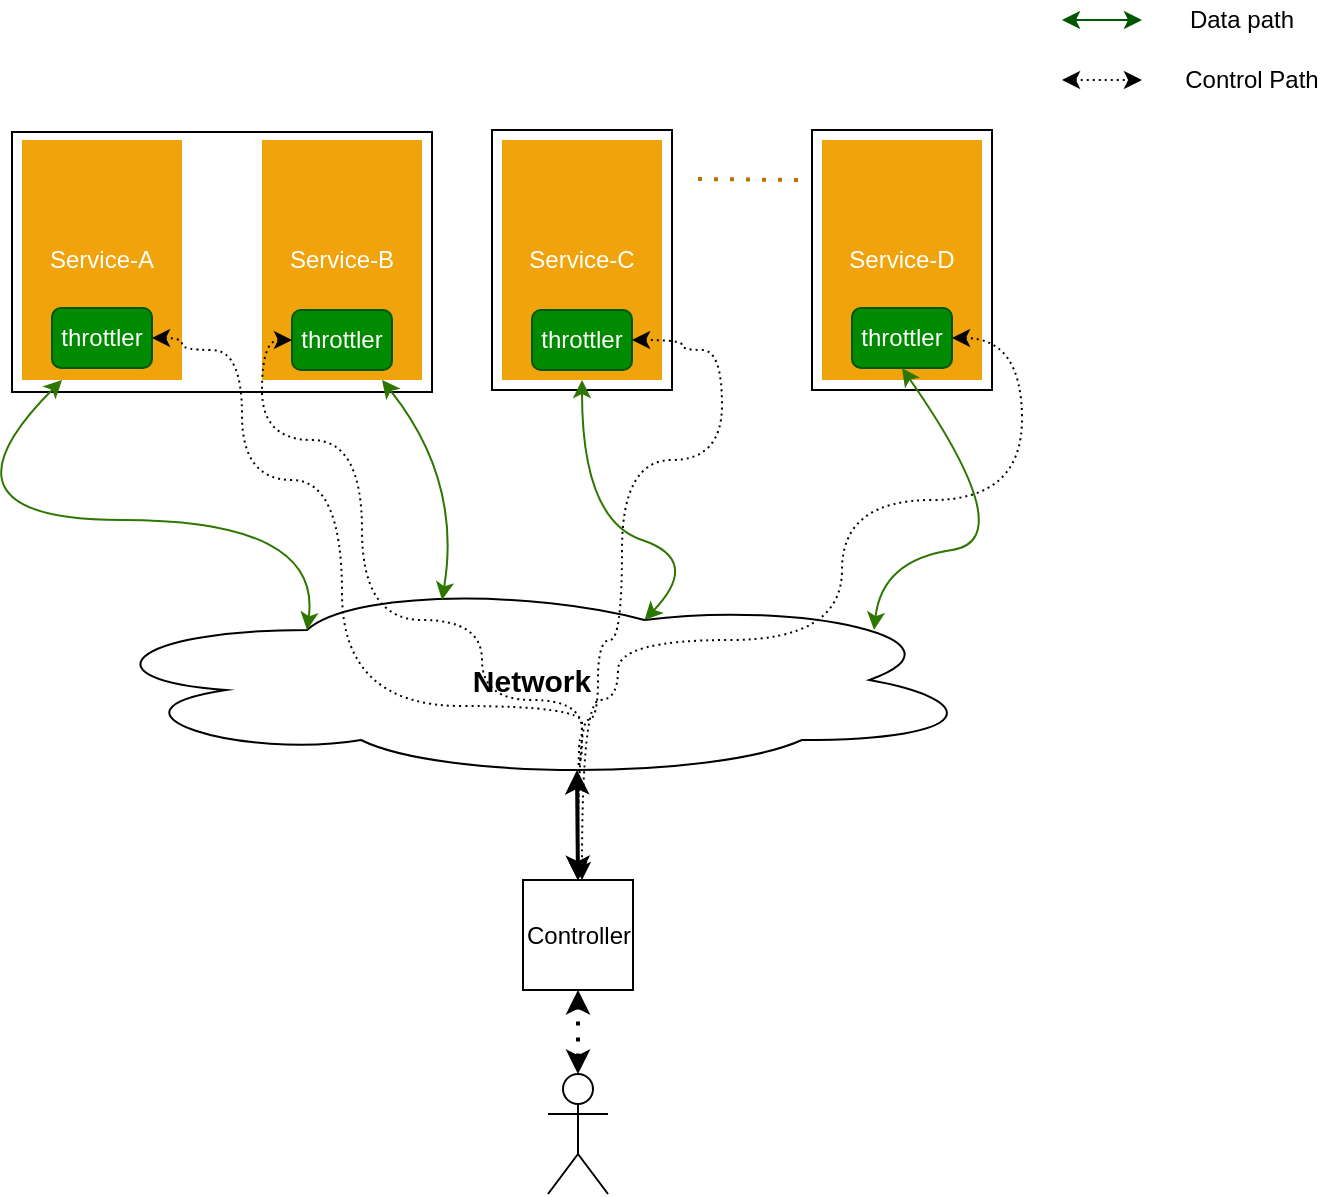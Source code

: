 <mxfile version="14.2.5" type="github">
  <diagram id="BSTLE7_yzejE6WdxNYc8" name="Page-1">
    <mxGraphModel dx="1360" dy="777" grid="1" gridSize="10" guides="1" tooltips="1" connect="1" arrows="1" fold="1" page="1" pageScale="1" pageWidth="850" pageHeight="1100" math="0" shadow="0">
      <root>
        <mxCell id="0" />
        <mxCell id="1" parent="0" />
        <mxCell id="Sye2rz8z6Uivf4PvG4rr-1" value="" style="rounded=0;whiteSpace=wrap;html=1;" vertex="1" parent="1">
          <mxGeometry x="475" y="155" width="90" height="130" as="geometry" />
        </mxCell>
        <mxCell id="Sye2rz8z6Uivf4PvG4rr-2" value="" style="rounded=0;whiteSpace=wrap;html=1;" vertex="1" parent="1">
          <mxGeometry x="315" y="155" width="90" height="130" as="geometry" />
        </mxCell>
        <mxCell id="Sye2rz8z6Uivf4PvG4rr-3" value="" style="rounded=0;whiteSpace=wrap;html=1;" vertex="1" parent="1">
          <mxGeometry x="75" y="156" width="210" height="130" as="geometry" />
        </mxCell>
        <mxCell id="Sye2rz8z6Uivf4PvG4rr-4" value="Service-A" style="rounded=0;whiteSpace=wrap;html=1;fillColor=#f0a30a;fontColor=#ffffff;strokeColor=none;" vertex="1" parent="1">
          <mxGeometry x="80" y="160" width="80" height="120" as="geometry" />
        </mxCell>
        <mxCell id="Sye2rz8z6Uivf4PvG4rr-5" value="Service-B" style="rounded=0;whiteSpace=wrap;html=1;fillColor=#f0a30a;fontColor=#ffffff;strokeColor=none;" vertex="1" parent="1">
          <mxGeometry x="200" y="160" width="80" height="120" as="geometry" />
        </mxCell>
        <mxCell id="Sye2rz8z6Uivf4PvG4rr-6" value="Service-C" style="rounded=0;whiteSpace=wrap;html=1;fillColor=#f0a30a;fontColor=#ffffff;strokeColor=none;" vertex="1" parent="1">
          <mxGeometry x="320" y="160" width="80" height="120" as="geometry" />
        </mxCell>
        <mxCell id="Sye2rz8z6Uivf4PvG4rr-7" value="" style="endArrow=none;dashed=1;html=1;dashPattern=1 3;strokeWidth=2;fillColor=#f0a30a;strokeColor=#BD7000;" edge="1" parent="1">
          <mxGeometry width="50" height="50" relative="1" as="geometry">
            <mxPoint x="418" y="179.5" as="sourcePoint" />
            <mxPoint x="468" y="180" as="targetPoint" />
          </mxGeometry>
        </mxCell>
        <mxCell id="Sye2rz8z6Uivf4PvG4rr-8" value="Service-D" style="rounded=0;whiteSpace=wrap;html=1;fillColor=#f0a30a;fontColor=#ffffff;strokeColor=none;" vertex="1" parent="1">
          <mxGeometry x="480" y="160" width="80" height="120" as="geometry" />
        </mxCell>
        <mxCell id="Sye2rz8z6Uivf4PvG4rr-9" value="throttler" style="rounded=1;whiteSpace=wrap;html=1;fillColor=#008a00;strokeColor=#005700;fontColor=#ffffff;" vertex="1" parent="1">
          <mxGeometry x="95" y="244" width="50" height="30" as="geometry" />
        </mxCell>
        <mxCell id="Sye2rz8z6Uivf4PvG4rr-10" value="throttler" style="rounded=1;whiteSpace=wrap;html=1;fillColor=#008a00;strokeColor=#005700;fontColor=#ffffff;" vertex="1" parent="1">
          <mxGeometry x="215" y="245" width="50" height="30" as="geometry" />
        </mxCell>
        <mxCell id="Sye2rz8z6Uivf4PvG4rr-11" value="throttler" style="rounded=1;whiteSpace=wrap;html=1;fillColor=#008a00;strokeColor=#005700;fontColor=#ffffff;" vertex="1" parent="1">
          <mxGeometry x="335" y="245" width="50" height="30" as="geometry" />
        </mxCell>
        <mxCell id="Sye2rz8z6Uivf4PvG4rr-12" value="throttler" style="rounded=1;whiteSpace=wrap;html=1;fillColor=#008a00;strokeColor=#005700;fontColor=#ffffff;" vertex="1" parent="1">
          <mxGeometry x="495" y="244" width="50" height="30" as="geometry" />
        </mxCell>
        <mxCell id="Sye2rz8z6Uivf4PvG4rr-17" value="&lt;b&gt;&lt;font style=&quot;font-size: 15px&quot;&gt;Network&lt;/font&gt;&lt;/b&gt;" style="ellipse;shape=cloud;whiteSpace=wrap;html=1;" vertex="1" parent="1">
          <mxGeometry x="110" y="380" width="450" height="100" as="geometry" />
        </mxCell>
        <mxCell id="Sye2rz8z6Uivf4PvG4rr-18" value="" style="curved=1;endArrow=classic;html=1;startArrow=classic;startFill=1;entryX=0.25;entryY=1;entryDx=0;entryDy=0;exitX=0.25;exitY=0.25;exitDx=0;exitDy=0;exitPerimeter=0;fillColor=#60a917;strokeColor=#2D7600;" edge="1" parent="1" source="Sye2rz8z6Uivf4PvG4rr-17" target="Sye2rz8z6Uivf4PvG4rr-4">
          <mxGeometry width="50" height="50" relative="1" as="geometry">
            <mxPoint x="330" y="350" as="sourcePoint" />
            <mxPoint x="380" y="300" as="targetPoint" />
            <Array as="points">
              <mxPoint x="230" y="350" />
              <mxPoint x="30" y="350" />
            </Array>
          </mxGeometry>
        </mxCell>
        <mxCell id="Sye2rz8z6Uivf4PvG4rr-19" value="" style="curved=1;endArrow=classic;html=1;startArrow=classic;startFill=1;entryX=0.75;entryY=1;entryDx=0;entryDy=0;exitX=0.4;exitY=0.1;exitDx=0;exitDy=0;exitPerimeter=0;fillColor=#60a917;strokeColor=#2D7600;" edge="1" parent="1" source="Sye2rz8z6Uivf4PvG4rr-17" target="Sye2rz8z6Uivf4PvG4rr-5">
          <mxGeometry width="50" height="50" relative="1" as="geometry">
            <mxPoint x="232.5" y="415" as="sourcePoint" />
            <mxPoint x="129" y="290" as="targetPoint" />
            <Array as="points">
              <mxPoint x="300" y="330" />
            </Array>
          </mxGeometry>
        </mxCell>
        <mxCell id="Sye2rz8z6Uivf4PvG4rr-20" value="" style="curved=1;endArrow=classic;html=1;startArrow=classic;startFill=1;entryX=0.5;entryY=1;entryDx=0;entryDy=0;exitX=0.625;exitY=0.2;exitDx=0;exitDy=0;exitPerimeter=0;fillColor=#60a917;strokeColor=#2D7600;" edge="1" parent="1" source="Sye2rz8z6Uivf4PvG4rr-17" target="Sye2rz8z6Uivf4PvG4rr-6">
          <mxGeometry width="50" height="50" relative="1" as="geometry">
            <mxPoint x="242.5" y="425" as="sourcePoint" />
            <mxPoint x="139" y="300" as="targetPoint" />
            <Array as="points">
              <mxPoint x="420" y="370" />
              <mxPoint x="360" y="350" />
            </Array>
          </mxGeometry>
        </mxCell>
        <mxCell id="Sye2rz8z6Uivf4PvG4rr-21" value="" style="curved=1;endArrow=classic;html=1;startArrow=classic;startFill=1;entryX=0.5;entryY=1;entryDx=0;entryDy=0;exitX=0.88;exitY=0.25;exitDx=0;exitDy=0;exitPerimeter=0;fillColor=#60a917;strokeColor=#2D7600;" edge="1" parent="1" source="Sye2rz8z6Uivf4PvG4rr-17" target="Sye2rz8z6Uivf4PvG4rr-12">
          <mxGeometry width="50" height="50" relative="1" as="geometry">
            <mxPoint x="401.25" y="410" as="sourcePoint" />
            <mxPoint x="370" y="290" as="targetPoint" />
            <Array as="points">
              <mxPoint x="510" y="370" />
              <mxPoint x="580" y="360" />
            </Array>
          </mxGeometry>
        </mxCell>
        <mxCell id="Sye2rz8z6Uivf4PvG4rr-22" value="Controller" style="whiteSpace=wrap;html=1;aspect=fixed;" vertex="1" parent="1">
          <mxGeometry x="330.5" y="530" width="55" height="55" as="geometry" />
        </mxCell>
        <mxCell id="Sye2rz8z6Uivf4PvG4rr-23" value="" style="shape=umlActor;verticalLabelPosition=bottom;verticalAlign=top;html=1;outlineConnect=0;" vertex="1" parent="1">
          <mxGeometry x="343" y="627" width="30" height="60" as="geometry" />
        </mxCell>
        <mxCell id="Sye2rz8z6Uivf4PvG4rr-24" value="" style="endArrow=classic;dashed=1;html=1;dashPattern=1 3;strokeWidth=2;startArrow=classic;startFill=1;endFill=1;entryX=0.5;entryY=1;entryDx=0;entryDy=0;exitX=0.5;exitY=0;exitDx=0;exitDy=0;exitPerimeter=0;" edge="1" parent="1" source="Sye2rz8z6Uivf4PvG4rr-23" target="Sye2rz8z6Uivf4PvG4rr-22">
          <mxGeometry width="50" height="50" relative="1" as="geometry">
            <mxPoint x="360" y="620" as="sourcePoint" />
            <mxPoint x="260" y="400" as="targetPoint" />
          </mxGeometry>
        </mxCell>
        <mxCell id="Sye2rz8z6Uivf4PvG4rr-25" style="edgeStyle=orthogonalEdgeStyle;curved=1;rounded=0;orthogonalLoop=1;jettySize=auto;html=1;startArrow=classic;startFill=1;endArrow=classic;endFill=1;dashed=1;dashPattern=1 2;exitX=1;exitY=0.5;exitDx=0;exitDy=0;entryX=0.5;entryY=0;entryDx=0;entryDy=0;" edge="1" parent="1" source="Sye2rz8z6Uivf4PvG4rr-9" target="Sye2rz8z6Uivf4PvG4rr-22">
          <mxGeometry relative="1" as="geometry">
            <mxPoint x="440" y="520" as="targetPoint" />
            <mxPoint x="160" y="300" as="sourcePoint" />
            <Array as="points">
              <mxPoint x="160" y="259" />
              <mxPoint x="160" y="265" />
              <mxPoint x="190" y="265" />
              <mxPoint x="190" y="330" />
              <mxPoint x="240" y="330" />
              <mxPoint x="240" y="443" />
              <mxPoint x="360" y="443" />
              <mxPoint x="360" y="460" />
              <mxPoint x="358" y="460" />
            </Array>
          </mxGeometry>
        </mxCell>
        <mxCell id="Sye2rz8z6Uivf4PvG4rr-26" style="edgeStyle=orthogonalEdgeStyle;curved=1;rounded=0;orthogonalLoop=1;jettySize=auto;html=1;startArrow=classic;startFill=1;endArrow=classic;endFill=1;dashed=1;dashPattern=1 2;exitX=0;exitY=0.5;exitDx=0;exitDy=0;entryX=0.5;entryY=0;entryDx=0;entryDy=0;" edge="1" parent="1" source="Sye2rz8z6Uivf4PvG4rr-10" target="Sye2rz8z6Uivf4PvG4rr-22">
          <mxGeometry relative="1" as="geometry">
            <mxPoint x="410" y="530" as="targetPoint" />
            <mxPoint x="154" y="275" as="sourcePoint" />
            <Array as="points">
              <mxPoint x="200" y="260" />
              <mxPoint x="200" y="310" />
              <mxPoint x="250" y="310" />
              <mxPoint x="250" y="400" />
              <mxPoint x="310" y="400" />
              <mxPoint x="310" y="440" />
              <mxPoint x="360" y="440" />
              <mxPoint x="360" y="470" />
              <mxPoint x="358" y="470" />
            </Array>
          </mxGeometry>
        </mxCell>
        <mxCell id="Sye2rz8z6Uivf4PvG4rr-27" value="" style="endArrow=classic;startArrow=classic;html=1;strokeWidth=2;exitX=0.5;exitY=0;exitDx=0;exitDy=0;entryX=0.55;entryY=0.95;entryDx=0;entryDy=0;entryPerimeter=0;" edge="1" parent="1" source="Sye2rz8z6Uivf4PvG4rr-22" target="Sye2rz8z6Uivf4PvG4rr-17">
          <mxGeometry width="50" height="50" relative="1" as="geometry">
            <mxPoint x="210" y="450" as="sourcePoint" />
            <mxPoint x="260" y="400" as="targetPoint" />
          </mxGeometry>
        </mxCell>
        <mxCell id="Sye2rz8z6Uivf4PvG4rr-28" style="edgeStyle=orthogonalEdgeStyle;curved=1;rounded=0;orthogonalLoop=1;jettySize=auto;html=1;startArrow=classic;startFill=1;endArrow=classic;endFill=1;dashed=1;dashPattern=1 2;exitX=1;exitY=0.5;exitDx=0;exitDy=0;entryX=0.5;entryY=0;entryDx=0;entryDy=0;" edge="1" parent="1" source="Sye2rz8z6Uivf4PvG4rr-11" target="Sye2rz8z6Uivf4PvG4rr-22">
          <mxGeometry relative="1" as="geometry">
            <mxPoint x="368" y="540" as="targetPoint" />
            <mxPoint x="225" y="275" as="sourcePoint" />
            <Array as="points">
              <mxPoint x="410" y="260" />
              <mxPoint x="410" y="265" />
              <mxPoint x="430" y="265" />
              <mxPoint x="430" y="320" />
              <mxPoint x="380" y="320" />
              <mxPoint x="380" y="410" />
              <mxPoint x="368" y="410" />
              <mxPoint x="368" y="450" />
              <mxPoint x="358" y="450" />
            </Array>
          </mxGeometry>
        </mxCell>
        <mxCell id="Sye2rz8z6Uivf4PvG4rr-29" style="edgeStyle=orthogonalEdgeStyle;curved=1;rounded=0;orthogonalLoop=1;jettySize=auto;html=1;startArrow=classic;startFill=1;endArrow=classic;endFill=1;dashed=1;dashPattern=1 2;exitX=1;exitY=0.5;exitDx=0;exitDy=0;" edge="1" parent="1" source="Sye2rz8z6Uivf4PvG4rr-12">
          <mxGeometry relative="1" as="geometry">
            <mxPoint x="360" y="530" as="targetPoint" />
            <mxPoint x="395" y="275" as="sourcePoint" />
            <Array as="points">
              <mxPoint x="580" y="259" />
              <mxPoint x="580" y="340" />
              <mxPoint x="490" y="340" />
              <mxPoint x="490" y="410" />
              <mxPoint x="378" y="410" />
              <mxPoint x="378" y="440" />
              <mxPoint x="360" y="440" />
            </Array>
          </mxGeometry>
        </mxCell>
        <mxCell id="Sye2rz8z6Uivf4PvG4rr-30" value="" style="endArrow=classic;startArrow=classic;html=1;strokeWidth=1;fillColor=#008a00;strokeColor=#005700;" edge="1" parent="1">
          <mxGeometry width="50" height="50" relative="1" as="geometry">
            <mxPoint x="600" y="100" as="sourcePoint" />
            <mxPoint x="640" y="100" as="targetPoint" />
          </mxGeometry>
        </mxCell>
        <mxCell id="Sye2rz8z6Uivf4PvG4rr-31" value="Data path" style="text;html=1;strokeColor=none;fillColor=none;align=center;verticalAlign=middle;whiteSpace=wrap;rounded=0;" vertex="1" parent="1">
          <mxGeometry x="660" y="90" width="60" height="20" as="geometry" />
        </mxCell>
        <mxCell id="Sye2rz8z6Uivf4PvG4rr-32" value="" style="endArrow=classic;startArrow=classic;html=1;strokeWidth=1;fillColor=#008a00;dashed=1;dashPattern=1 2;" edge="1" parent="1">
          <mxGeometry width="50" height="50" relative="1" as="geometry">
            <mxPoint x="600" y="130" as="sourcePoint" />
            <mxPoint x="640" y="130" as="targetPoint" />
          </mxGeometry>
        </mxCell>
        <mxCell id="Sye2rz8z6Uivf4PvG4rr-33" value="Control Path" style="text;html=1;strokeColor=none;fillColor=none;align=center;verticalAlign=middle;whiteSpace=wrap;rounded=0;" vertex="1" parent="1">
          <mxGeometry x="660" y="120" width="70" height="20" as="geometry" />
        </mxCell>
      </root>
    </mxGraphModel>
  </diagram>
</mxfile>
